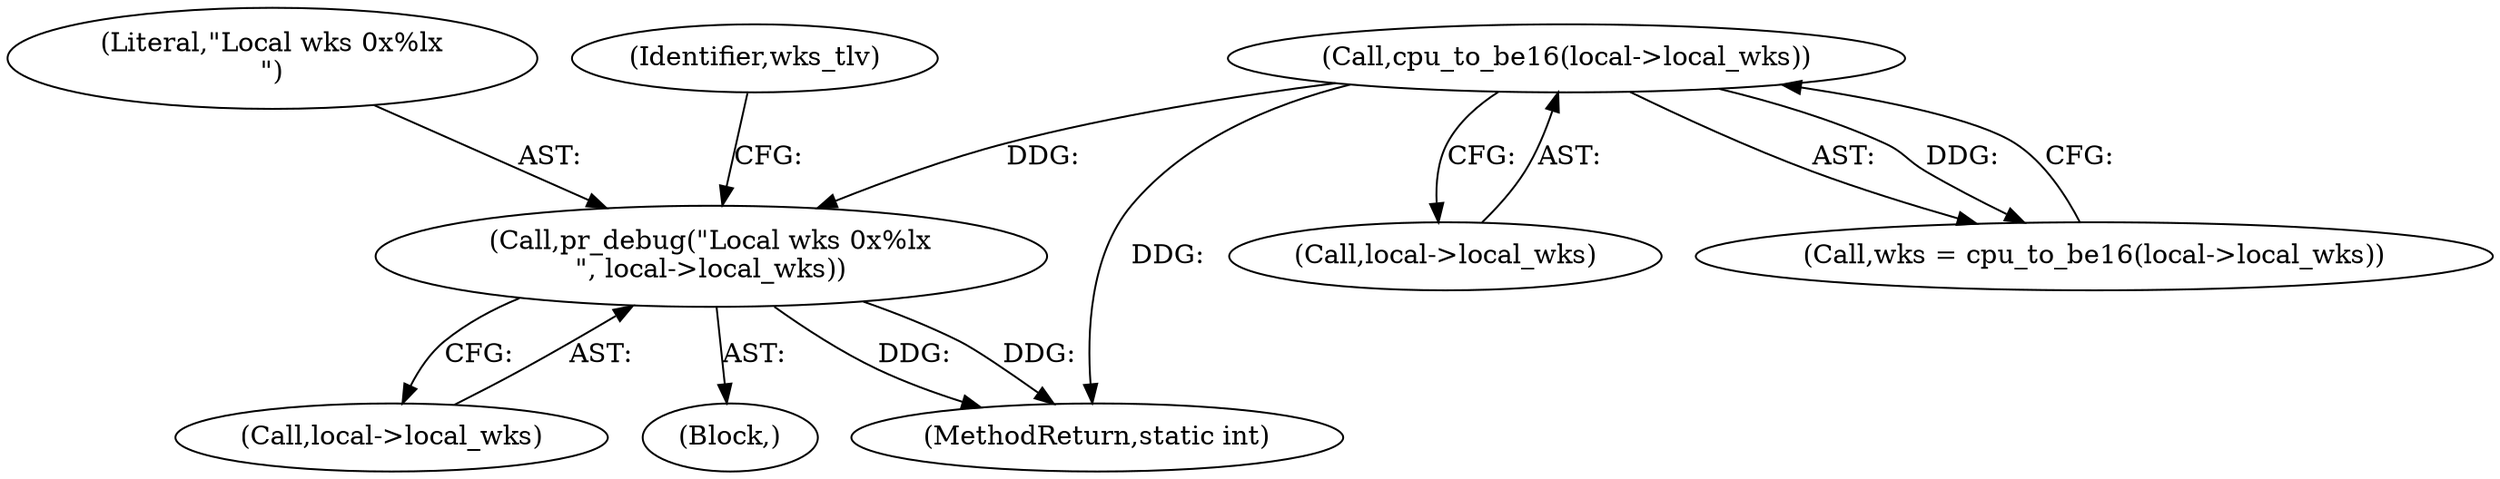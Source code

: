 digraph "0_linux_58bdd544e2933a21a51eecf17c3f5f94038261b5_1@pointer" {
"1000187" [label="(Call,pr_debug(\"Local wks 0x%lx\n\", local->local_wks))"];
"1000128" [label="(Call,cpu_to_be16(local->local_wks))"];
"1000129" [label="(Call,local->local_wks)"];
"1000188" [label="(Literal,\"Local wks 0x%lx\n\")"];
"1000126" [label="(Call,wks = cpu_to_be16(local->local_wks))"];
"1000187" [label="(Call,pr_debug(\"Local wks 0x%lx\n\", local->local_wks))"];
"1000189" [label="(Call,local->local_wks)"];
"1000128" [label="(Call,cpu_to_be16(local->local_wks))"];
"1000193" [label="(Identifier,wks_tlv)"];
"1000102" [label="(Block,)"];
"1000312" [label="(MethodReturn,static int)"];
"1000187" -> "1000102"  [label="AST: "];
"1000187" -> "1000189"  [label="CFG: "];
"1000188" -> "1000187"  [label="AST: "];
"1000189" -> "1000187"  [label="AST: "];
"1000193" -> "1000187"  [label="CFG: "];
"1000187" -> "1000312"  [label="DDG: "];
"1000187" -> "1000312"  [label="DDG: "];
"1000128" -> "1000187"  [label="DDG: "];
"1000128" -> "1000126"  [label="AST: "];
"1000128" -> "1000129"  [label="CFG: "];
"1000129" -> "1000128"  [label="AST: "];
"1000126" -> "1000128"  [label="CFG: "];
"1000128" -> "1000312"  [label="DDG: "];
"1000128" -> "1000126"  [label="DDG: "];
}
